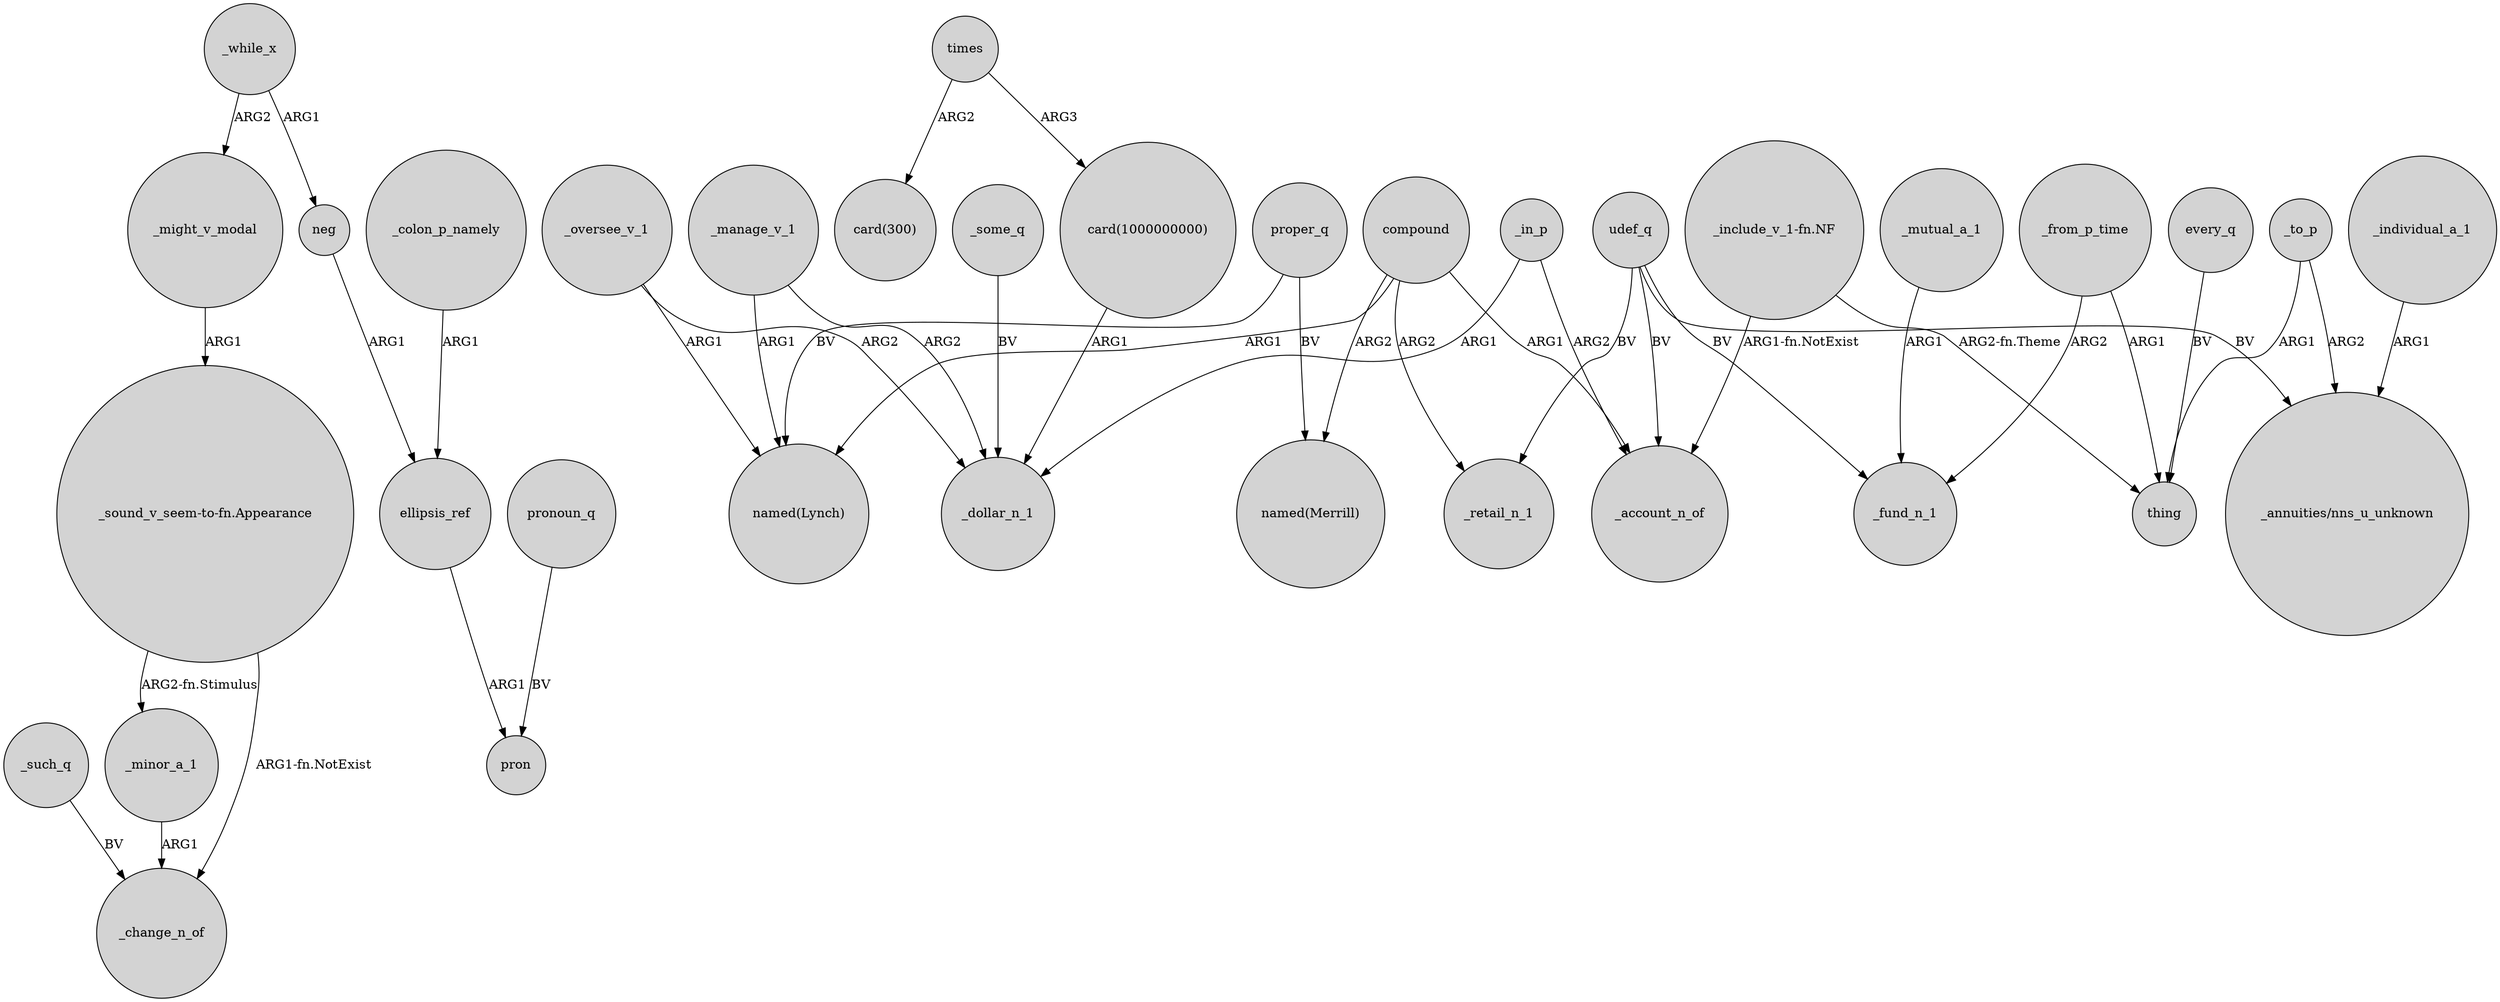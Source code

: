 digraph {
	node [shape=circle style=filled]
	_might_v_modal -> "_sound_v_seem-to-fn.Appearance" [label=ARG1]
	compound -> "named(Lynch)" [label=ARG1]
	_mutual_a_1 -> _fund_n_1 [label=ARG1]
	_while_x -> _might_v_modal [label=ARG2]
	_from_p_time -> _fund_n_1 [label=ARG2]
	every_q -> thing [label=BV]
	_oversee_v_1 -> _dollar_n_1 [label=ARG2]
	proper_q -> "named(Lynch)" [label=BV]
	_colon_p_namely -> ellipsis_ref [label=ARG1]
	compound -> _retail_n_1 [label=ARG2]
	_minor_a_1 -> _change_n_of [label=ARG1]
	ellipsis_ref -> pron [label=ARG1]
	_while_x -> neg [label=ARG1]
	"_include_v_1-fn.NF" -> thing [label="ARG2-fn.Theme"]
	compound -> "named(Merrill)" [label=ARG2]
	times -> "card(300)" [label=ARG2]
	compound -> _account_n_of [label=ARG1]
	_to_p -> thing [label=ARG1]
	times -> "card(1000000000)" [label=ARG3]
	neg -> ellipsis_ref [label=ARG1]
	_individual_a_1 -> "_annuities/nns_u_unknown" [label=ARG1]
	pronoun_q -> pron [label=BV]
	_manage_v_1 -> _dollar_n_1 [label=ARG2]
	_oversee_v_1 -> "named(Lynch)" [label=ARG1]
	_in_p -> _account_n_of [label=ARG2]
	udef_q -> _account_n_of [label=BV]
	_some_q -> _dollar_n_1 [label=BV]
	udef_q -> _fund_n_1 [label=BV]
	udef_q -> "_annuities/nns_u_unknown" [label=BV]
	_from_p_time -> thing [label=ARG1]
	_such_q -> _change_n_of [label=BV]
	proper_q -> "named(Merrill)" [label=BV]
	"_sound_v_seem-to-fn.Appearance" -> _minor_a_1 [label="ARG2-fn.Stimulus"]
	_in_p -> _dollar_n_1 [label=ARG1]
	udef_q -> _retail_n_1 [label=BV]
	_to_p -> "_annuities/nns_u_unknown" [label=ARG2]
	"card(1000000000)" -> _dollar_n_1 [label=ARG1]
	_manage_v_1 -> "named(Lynch)" [label=ARG1]
	"_include_v_1-fn.NF" -> _account_n_of [label="ARG1-fn.NotExist"]
	"_sound_v_seem-to-fn.Appearance" -> _change_n_of [label="ARG1-fn.NotExist"]
}
